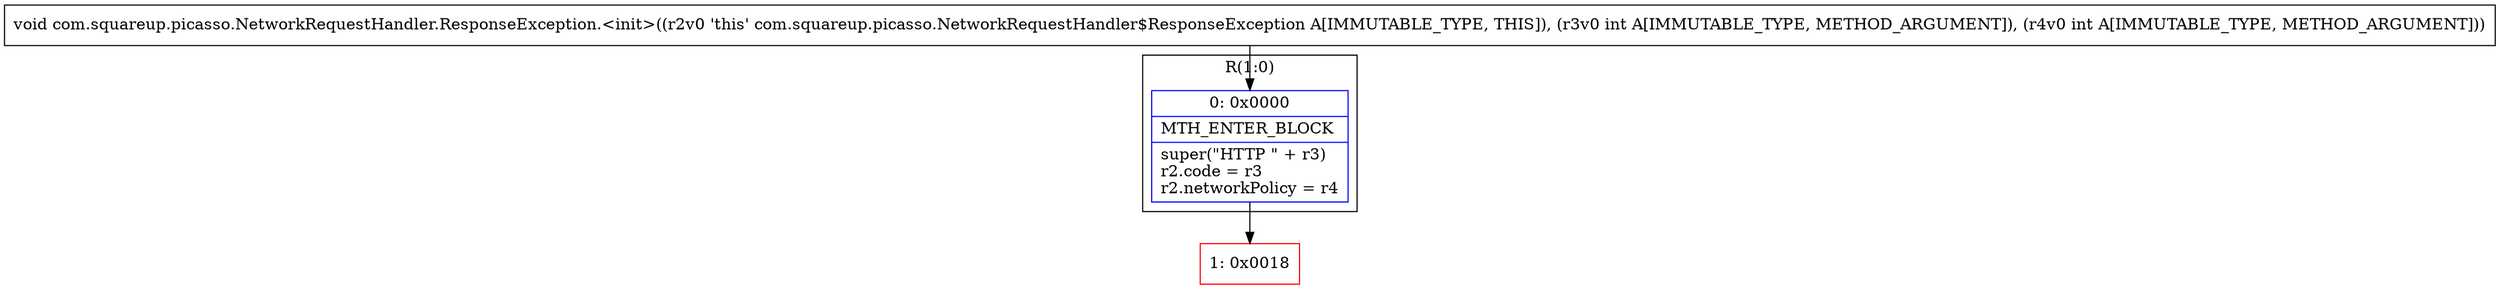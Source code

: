 digraph "CFG forcom.squareup.picasso.NetworkRequestHandler.ResponseException.\<init\>(II)V" {
subgraph cluster_Region_372831999 {
label = "R(1:0)";
node [shape=record,color=blue];
Node_0 [shape=record,label="{0\:\ 0x0000|MTH_ENTER_BLOCK\l|super(\"HTTP \" + r3)\lr2.code = r3\lr2.networkPolicy = r4\l}"];
}
Node_1 [shape=record,color=red,label="{1\:\ 0x0018}"];
MethodNode[shape=record,label="{void com.squareup.picasso.NetworkRequestHandler.ResponseException.\<init\>((r2v0 'this' com.squareup.picasso.NetworkRequestHandler$ResponseException A[IMMUTABLE_TYPE, THIS]), (r3v0 int A[IMMUTABLE_TYPE, METHOD_ARGUMENT]), (r4v0 int A[IMMUTABLE_TYPE, METHOD_ARGUMENT])) }"];
MethodNode -> Node_0;
Node_0 -> Node_1;
}


